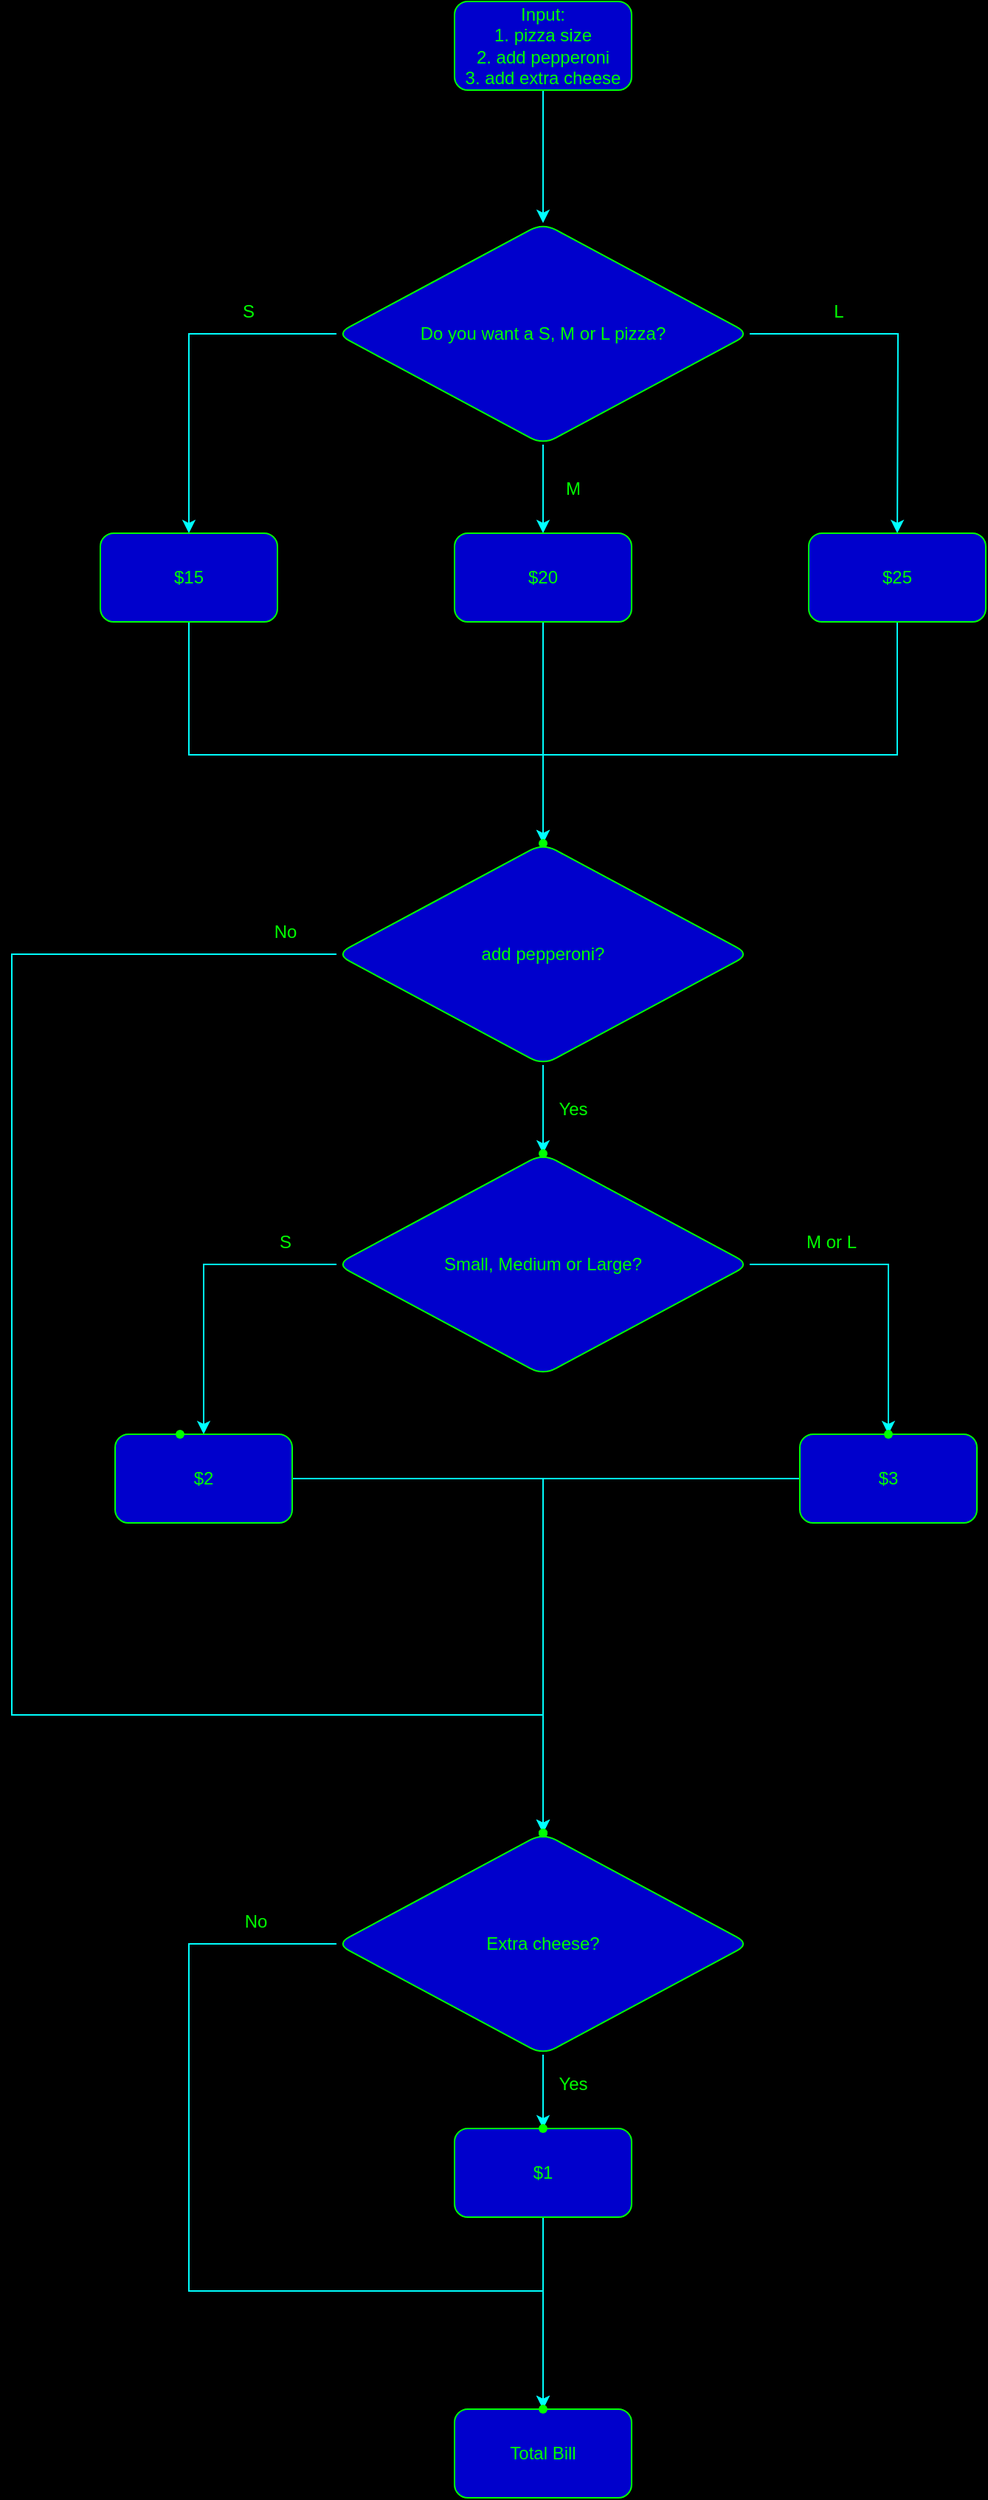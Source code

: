 <mxfile version="18.0.2" type="github">
  <diagram id="C5RBs43oDa-KdzZeNtuy" name="Page-1">
    <mxGraphModel dx="1673" dy="887" grid="1" gridSize="10" guides="1" tooltips="1" connect="1" arrows="1" fold="1" page="1" pageScale="1" pageWidth="827" pageHeight="1169" background="#000000" math="0" shadow="0">
      <root>
        <mxCell id="WIyWlLk6GJQsqaUBKTNV-0" />
        <mxCell id="WIyWlLk6GJQsqaUBKTNV-1" parent="WIyWlLk6GJQsqaUBKTNV-0" />
        <mxCell id="q96GQzXK0LWGDQ_hZyi3-2" value="" style="edgeStyle=orthogonalEdgeStyle;rounded=0;orthogonalLoop=1;jettySize=auto;html=1;strokeColor=#00FFFF;" edge="1" parent="WIyWlLk6GJQsqaUBKTNV-1" source="q96GQzXK0LWGDQ_hZyi3-0" target="q96GQzXK0LWGDQ_hZyi3-1">
          <mxGeometry relative="1" as="geometry" />
        </mxCell>
        <mxCell id="q96GQzXK0LWGDQ_hZyi3-0" value="&lt;font color=&quot;#00ff00&quot;&gt;Input:&lt;br&gt;1. pizza size&lt;br&gt;2. add pepperoni&lt;br&gt;3. add extra cheese&lt;/font&gt;" style="whiteSpace=wrap;html=1;rounded=1;fillColor=#0000CC;strokeColor=#00FF00;" vertex="1" parent="WIyWlLk6GJQsqaUBKTNV-1">
          <mxGeometry x="360" y="120" width="120" height="60" as="geometry" />
        </mxCell>
        <mxCell id="q96GQzXK0LWGDQ_hZyi3-4" value="" style="edgeStyle=orthogonalEdgeStyle;rounded=0;orthogonalLoop=1;jettySize=auto;html=1;fontColor=#00FF00;strokeColor=#00FFFF;" edge="1" parent="WIyWlLk6GJQsqaUBKTNV-1" source="q96GQzXK0LWGDQ_hZyi3-1" target="q96GQzXK0LWGDQ_hZyi3-3">
          <mxGeometry relative="1" as="geometry" />
        </mxCell>
        <mxCell id="q96GQzXK0LWGDQ_hZyi3-6" value="" style="edgeStyle=orthogonalEdgeStyle;rounded=0;orthogonalLoop=1;jettySize=auto;html=1;fontColor=#00FF00;strokeColor=#00FFFF;" edge="1" parent="WIyWlLk6GJQsqaUBKTNV-1" source="q96GQzXK0LWGDQ_hZyi3-1">
          <mxGeometry relative="1" as="geometry">
            <mxPoint x="420" y="480" as="targetPoint" />
          </mxGeometry>
        </mxCell>
        <mxCell id="q96GQzXK0LWGDQ_hZyi3-8" value="" style="edgeStyle=orthogonalEdgeStyle;rounded=0;orthogonalLoop=1;jettySize=auto;html=1;fontColor=#00FF00;strokeColor=#00FFFF;" edge="1" parent="WIyWlLk6GJQsqaUBKTNV-1" source="q96GQzXK0LWGDQ_hZyi3-1">
          <mxGeometry relative="1" as="geometry">
            <mxPoint x="660.029" y="480" as="targetPoint" />
          </mxGeometry>
        </mxCell>
        <mxCell id="q96GQzXK0LWGDQ_hZyi3-1" value="&lt;font color=&quot;#00ff00&quot;&gt;Do you want a S, M or L pizza?&lt;/font&gt;" style="rhombus;whiteSpace=wrap;html=1;rounded=1;fillColor=#0000CC;strokeColor=#00FF00;" vertex="1" parent="WIyWlLk6GJQsqaUBKTNV-1">
          <mxGeometry x="280" y="270" width="280" height="150" as="geometry" />
        </mxCell>
        <mxCell id="q96GQzXK0LWGDQ_hZyi3-16" value="" style="edgeStyle=orthogonalEdgeStyle;rounded=0;orthogonalLoop=1;jettySize=auto;html=1;fontColor=#00FF00;strokeColor=#00FFFF;" edge="1" parent="WIyWlLk6GJQsqaUBKTNV-1" source="q96GQzXK0LWGDQ_hZyi3-3" target="q96GQzXK0LWGDQ_hZyi3-15">
          <mxGeometry relative="1" as="geometry">
            <Array as="points">
              <mxPoint x="180" y="630" />
              <mxPoint x="420" y="630" />
            </Array>
          </mxGeometry>
        </mxCell>
        <mxCell id="q96GQzXK0LWGDQ_hZyi3-3" value="&lt;font color=&quot;#00ff00&quot;&gt;$15&lt;/font&gt;" style="whiteSpace=wrap;html=1;fillColor=#0000CC;strokeColor=#00FF00;rounded=1;" vertex="1" parent="WIyWlLk6GJQsqaUBKTNV-1">
          <mxGeometry x="120" y="480" width="120" height="60" as="geometry" />
        </mxCell>
        <mxCell id="q96GQzXK0LWGDQ_hZyi3-9" value="S" style="text;html=1;align=center;verticalAlign=middle;resizable=0;points=[];autosize=1;strokeColor=none;fillColor=none;fontColor=#00FF00;" vertex="1" parent="WIyWlLk6GJQsqaUBKTNV-1">
          <mxGeometry x="210" y="320" width="20" height="20" as="geometry" />
        </mxCell>
        <mxCell id="q96GQzXK0LWGDQ_hZyi3-10" value="M" style="text;html=1;align=center;verticalAlign=middle;resizable=0;points=[];autosize=1;strokeColor=none;fillColor=none;fontColor=#00FF00;" vertex="1" parent="WIyWlLk6GJQsqaUBKTNV-1">
          <mxGeometry x="425" y="440" width="30" height="20" as="geometry" />
        </mxCell>
        <mxCell id="q96GQzXK0LWGDQ_hZyi3-11" value="L" style="text;html=1;align=center;verticalAlign=middle;resizable=0;points=[];autosize=1;strokeColor=none;fillColor=none;fontColor=#00FF00;" vertex="1" parent="WIyWlLk6GJQsqaUBKTNV-1">
          <mxGeometry x="610" y="320" width="20" height="20" as="geometry" />
        </mxCell>
        <mxCell id="q96GQzXK0LWGDQ_hZyi3-17" value="" style="edgeStyle=orthogonalEdgeStyle;rounded=0;orthogonalLoop=1;jettySize=auto;html=1;fontColor=#00FF00;strokeColor=#00FFFF;" edge="1" parent="WIyWlLk6GJQsqaUBKTNV-1" source="q96GQzXK0LWGDQ_hZyi3-12" target="q96GQzXK0LWGDQ_hZyi3-15">
          <mxGeometry relative="1" as="geometry" />
        </mxCell>
        <mxCell id="q96GQzXK0LWGDQ_hZyi3-12" value="&lt;font color=&quot;#00ff00&quot;&gt;$20&lt;/font&gt;" style="whiteSpace=wrap;html=1;fillColor=#0000CC;strokeColor=#00FF00;rounded=1;" vertex="1" parent="WIyWlLk6GJQsqaUBKTNV-1">
          <mxGeometry x="360" y="480" width="120" height="60" as="geometry" />
        </mxCell>
        <mxCell id="q96GQzXK0LWGDQ_hZyi3-19" value="" style="edgeStyle=orthogonalEdgeStyle;rounded=0;orthogonalLoop=1;jettySize=auto;html=1;fontColor=#00FF00;strokeColor=#00FFFF;" edge="1" parent="WIyWlLk6GJQsqaUBKTNV-1" source="q96GQzXK0LWGDQ_hZyi3-13" target="q96GQzXK0LWGDQ_hZyi3-18">
          <mxGeometry relative="1" as="geometry">
            <Array as="points">
              <mxPoint x="660" y="630" />
              <mxPoint x="420" y="630" />
            </Array>
          </mxGeometry>
        </mxCell>
        <mxCell id="q96GQzXK0LWGDQ_hZyi3-13" value="&lt;font color=&quot;#00ff00&quot;&gt;$25&lt;/font&gt;" style="whiteSpace=wrap;html=1;fillColor=#0000CC;strokeColor=#00FF00;rounded=1;" vertex="1" parent="WIyWlLk6GJQsqaUBKTNV-1">
          <mxGeometry x="600" y="480" width="120" height="60" as="geometry" />
        </mxCell>
        <mxCell id="q96GQzXK0LWGDQ_hZyi3-35" value="" style="edgeStyle=orthogonalEdgeStyle;rounded=0;orthogonalLoop=1;jettySize=auto;html=1;fontColor=#00FF00;strokeColor=#00FFFF;entryX=0.5;entryY=0;entryDx=0;entryDy=0;" edge="1" parent="WIyWlLk6GJQsqaUBKTNV-1" source="q96GQzXK0LWGDQ_hZyi3-14" target="q96GQzXK0LWGDQ_hZyi3-33">
          <mxGeometry relative="1" as="geometry" />
        </mxCell>
        <mxCell id="q96GQzXK0LWGDQ_hZyi3-38" value="" style="edgeStyle=orthogonalEdgeStyle;rounded=0;orthogonalLoop=1;jettySize=auto;html=1;fontColor=#00FF00;strokeColor=#00FFFF;" edge="1" parent="WIyWlLk6GJQsqaUBKTNV-1" source="q96GQzXK0LWGDQ_hZyi3-14" target="q96GQzXK0LWGDQ_hZyi3-37">
          <mxGeometry relative="1" as="geometry" />
        </mxCell>
        <mxCell id="q96GQzXK0LWGDQ_hZyi3-14" value="&lt;font color=&quot;#00ff00&quot;&gt;Small, Medium or Large?&lt;/font&gt;" style="rhombus;whiteSpace=wrap;html=1;rounded=1;fillColor=#0000CC;strokeColor=#00FF00;" vertex="1" parent="WIyWlLk6GJQsqaUBKTNV-1">
          <mxGeometry x="280" y="900" width="280" height="150" as="geometry" />
        </mxCell>
        <mxCell id="q96GQzXK0LWGDQ_hZyi3-15" value="" style="shape=waypoint;sketch=0;size=6;pointerEvents=1;points=[];fillColor=#0000CC;resizable=0;rotatable=0;perimeter=centerPerimeter;snapToPoint=1;strokeColor=#00FF00;rounded=1;" vertex="1" parent="WIyWlLk6GJQsqaUBKTNV-1">
          <mxGeometry x="400" y="670" width="40" height="40" as="geometry" />
        </mxCell>
        <mxCell id="q96GQzXK0LWGDQ_hZyi3-18" value="" style="shape=waypoint;sketch=0;size=6;pointerEvents=1;points=[];fillColor=#0000CC;resizable=0;rotatable=0;perimeter=centerPerimeter;snapToPoint=1;strokeColor=#00FF00;rounded=1;" vertex="1" parent="WIyWlLk6GJQsqaUBKTNV-1">
          <mxGeometry x="394" y="680" width="40" height="40" as="geometry" />
        </mxCell>
        <mxCell id="q96GQzXK0LWGDQ_hZyi3-73" value="" style="edgeStyle=orthogonalEdgeStyle;rounded=0;orthogonalLoop=1;jettySize=auto;html=1;fontColor=#00FF00;strokeColor=#00FFFF;" edge="1" parent="WIyWlLk6GJQsqaUBKTNV-1" source="q96GQzXK0LWGDQ_hZyi3-32" target="q96GQzXK0LWGDQ_hZyi3-72">
          <mxGeometry relative="1" as="geometry">
            <Array as="points">
              <mxPoint x="420" y="1120" />
            </Array>
          </mxGeometry>
        </mxCell>
        <mxCell id="q96GQzXK0LWGDQ_hZyi3-32" value="&lt;font color=&quot;#00ff00&quot;&gt;$3&lt;/font&gt;" style="whiteSpace=wrap;html=1;fillColor=#0000CC;strokeColor=#00FF00;rounded=1;" vertex="1" parent="WIyWlLk6GJQsqaUBKTNV-1">
          <mxGeometry x="594" y="1090" width="120" height="60" as="geometry" />
        </mxCell>
        <mxCell id="q96GQzXK0LWGDQ_hZyi3-71" value="" style="edgeStyle=orthogonalEdgeStyle;rounded=0;orthogonalLoop=1;jettySize=auto;html=1;fontColor=#00FF00;strokeColor=#00FFFF;" edge="1" parent="WIyWlLk6GJQsqaUBKTNV-1" source="q96GQzXK0LWGDQ_hZyi3-33" target="q96GQzXK0LWGDQ_hZyi3-70">
          <mxGeometry relative="1" as="geometry">
            <Array as="points">
              <mxPoint x="420" y="1120" />
              <mxPoint x="420" y="1340" />
            </Array>
          </mxGeometry>
        </mxCell>
        <mxCell id="q96GQzXK0LWGDQ_hZyi3-33" value="&lt;font color=&quot;#00ff00&quot;&gt;$2&lt;/font&gt;" style="whiteSpace=wrap;html=1;fillColor=#0000CC;strokeColor=#00FF00;rounded=1;" vertex="1" parent="WIyWlLk6GJQsqaUBKTNV-1">
          <mxGeometry x="130" y="1090" width="120" height="60" as="geometry" />
        </mxCell>
        <mxCell id="q96GQzXK0LWGDQ_hZyi3-34" value="" style="shape=waypoint;sketch=0;size=6;pointerEvents=1;points=[];fillColor=#0000CC;resizable=0;rotatable=0;perimeter=centerPerimeter;snapToPoint=1;strokeColor=#00FF00;rounded=1;" vertex="1" parent="WIyWlLk6GJQsqaUBKTNV-1">
          <mxGeometry x="154" y="1070" width="40" height="40" as="geometry" />
        </mxCell>
        <mxCell id="q96GQzXK0LWGDQ_hZyi3-37" value="" style="shape=waypoint;sketch=0;size=6;pointerEvents=1;points=[];fillColor=#0000CC;resizable=0;rotatable=0;perimeter=centerPerimeter;snapToPoint=1;strokeColor=#00FF00;rounded=1;" vertex="1" parent="WIyWlLk6GJQsqaUBKTNV-1">
          <mxGeometry x="634" y="1070" width="40" height="40" as="geometry" />
        </mxCell>
        <mxCell id="q96GQzXK0LWGDQ_hZyi3-40" value="S" style="text;html=1;align=center;verticalAlign=middle;resizable=0;points=[];autosize=1;strokeColor=none;fillColor=none;fontColor=#00FF00;" vertex="1" parent="WIyWlLk6GJQsqaUBKTNV-1">
          <mxGeometry x="235" y="950" width="20" height="20" as="geometry" />
        </mxCell>
        <mxCell id="q96GQzXK0LWGDQ_hZyi3-41" value="M or L" style="text;html=1;align=center;verticalAlign=middle;resizable=0;points=[];autosize=1;strokeColor=none;fillColor=none;fontColor=#00FF00;" vertex="1" parent="WIyWlLk6GJQsqaUBKTNV-1">
          <mxGeometry x="590" y="950" width="50" height="20" as="geometry" />
        </mxCell>
        <mxCell id="q96GQzXK0LWGDQ_hZyi3-49" value="" style="edgeStyle=orthogonalEdgeStyle;rounded=0;orthogonalLoop=1;jettySize=auto;html=1;fontColor=#00FF00;strokeColor=#00FFFF;exitX=0.5;exitY=1;exitDx=0;exitDy=0;entryX=0.5;entryY=0;entryDx=0;entryDy=0;" edge="1" parent="WIyWlLk6GJQsqaUBKTNV-1" source="q96GQzXK0LWGDQ_hZyi3-42" target="q96GQzXK0LWGDQ_hZyi3-47">
          <mxGeometry relative="1" as="geometry">
            <mxPoint x="410" y="1550" as="targetPoint" />
            <Array as="points" />
          </mxGeometry>
        </mxCell>
        <mxCell id="q96GQzXK0LWGDQ_hZyi3-54" value="" style="edgeStyle=orthogonalEdgeStyle;rounded=0;orthogonalLoop=1;jettySize=auto;html=1;fontColor=#00FF00;strokeColor=#00FFFF;" edge="1" parent="WIyWlLk6GJQsqaUBKTNV-1" source="q96GQzXK0LWGDQ_hZyi3-42" target="q96GQzXK0LWGDQ_hZyi3-55">
          <mxGeometry relative="1" as="geometry">
            <mxPoint x="420.0" y="1690" as="targetPoint" />
            <Array as="points">
              <mxPoint x="180" y="1435" />
              <mxPoint x="180" y="1670" />
              <mxPoint x="420" y="1670" />
            </Array>
          </mxGeometry>
        </mxCell>
        <mxCell id="q96GQzXK0LWGDQ_hZyi3-42" value="&lt;font color=&quot;#00ff00&quot;&gt;Extra cheese?&lt;/font&gt;" style="rhombus;whiteSpace=wrap;html=1;rounded=1;fillColor=#0000CC;strokeColor=#00FF00;" vertex="1" parent="WIyWlLk6GJQsqaUBKTNV-1">
          <mxGeometry x="280" y="1360" width="280" height="150" as="geometry" />
        </mxCell>
        <mxCell id="q96GQzXK0LWGDQ_hZyi3-56" value="" style="edgeStyle=orthogonalEdgeStyle;rounded=0;orthogonalLoop=1;jettySize=auto;html=1;fontColor=#00FF00;strokeColor=#00FFFF;" edge="1" parent="WIyWlLk6GJQsqaUBKTNV-1" source="q96GQzXK0LWGDQ_hZyi3-47" target="q96GQzXK0LWGDQ_hZyi3-55">
          <mxGeometry relative="1" as="geometry">
            <Array as="points">
              <mxPoint x="420" y="1640" />
              <mxPoint x="420" y="1640" />
            </Array>
          </mxGeometry>
        </mxCell>
        <mxCell id="q96GQzXK0LWGDQ_hZyi3-47" value="&lt;font color=&quot;#00ff00&quot;&gt;$1&lt;/font&gt;" style="whiteSpace=wrap;html=1;fillColor=#0000CC;strokeColor=#00FF00;rounded=1;" vertex="1" parent="WIyWlLk6GJQsqaUBKTNV-1">
          <mxGeometry x="360" y="1560" width="120" height="60" as="geometry" />
        </mxCell>
        <mxCell id="q96GQzXK0LWGDQ_hZyi3-48" value="" style="shape=waypoint;sketch=0;size=6;pointerEvents=1;points=[];fillColor=#0000CC;resizable=0;rotatable=0;perimeter=centerPerimeter;snapToPoint=1;strokeColor=#00FF00;rounded=1;" vertex="1" parent="WIyWlLk6GJQsqaUBKTNV-1">
          <mxGeometry x="400" y="1540" width="40" height="40" as="geometry" />
        </mxCell>
        <mxCell id="q96GQzXK0LWGDQ_hZyi3-50" value="Yes" style="text;html=1;align=center;verticalAlign=middle;resizable=0;points=[];autosize=1;strokeColor=none;fillColor=none;fontColor=#00FF00;" vertex="1" parent="WIyWlLk6GJQsqaUBKTNV-1">
          <mxGeometry x="420" y="1520" width="40" height="20" as="geometry" />
        </mxCell>
        <mxCell id="q96GQzXK0LWGDQ_hZyi3-51" value="No" style="text;html=1;align=center;verticalAlign=middle;resizable=0;points=[];autosize=1;strokeColor=none;fillColor=none;fontColor=#00FF00;" vertex="1" parent="WIyWlLk6GJQsqaUBKTNV-1">
          <mxGeometry x="210.0" y="1410" width="30" height="20" as="geometry" />
        </mxCell>
        <mxCell id="q96GQzXK0LWGDQ_hZyi3-53" value="&lt;font color=&quot;#00ff00&quot;&gt;Total Bill&lt;/font&gt;" style="whiteSpace=wrap;html=1;fillColor=#0000CC;strokeColor=#00FF00;rounded=1;" vertex="1" parent="WIyWlLk6GJQsqaUBKTNV-1">
          <mxGeometry x="360.0" y="1750" width="120" height="60" as="geometry" />
        </mxCell>
        <mxCell id="q96GQzXK0LWGDQ_hZyi3-55" value="" style="shape=waypoint;sketch=0;size=6;pointerEvents=1;points=[];fillColor=#0000CC;resizable=0;rotatable=0;perimeter=centerPerimeter;snapToPoint=1;strokeColor=#00FF00;rounded=1;" vertex="1" parent="WIyWlLk6GJQsqaUBKTNV-1">
          <mxGeometry x="400.0" y="1730" width="40" height="40" as="geometry" />
        </mxCell>
        <mxCell id="q96GQzXK0LWGDQ_hZyi3-62" value="" style="edgeStyle=orthogonalEdgeStyle;rounded=0;orthogonalLoop=1;jettySize=auto;html=1;fontColor=#00FF00;strokeColor=#00FFFF;" edge="1" parent="WIyWlLk6GJQsqaUBKTNV-1" source="q96GQzXK0LWGDQ_hZyi3-60" target="q96GQzXK0LWGDQ_hZyi3-61">
          <mxGeometry relative="1" as="geometry">
            <Array as="points">
              <mxPoint x="60" y="765" />
              <mxPoint x="60" y="1280" />
              <mxPoint x="420" y="1280" />
              <mxPoint x="420" y="1340" />
            </Array>
          </mxGeometry>
        </mxCell>
        <mxCell id="q96GQzXK0LWGDQ_hZyi3-65" value="" style="edgeStyle=orthogonalEdgeStyle;rounded=0;orthogonalLoop=1;jettySize=auto;html=1;fontColor=#00FF00;strokeColor=#00FFFF;exitX=0.5;exitY=1;exitDx=0;exitDy=0;" edge="1" parent="WIyWlLk6GJQsqaUBKTNV-1" source="q96GQzXK0LWGDQ_hZyi3-60" target="q96GQzXK0LWGDQ_hZyi3-64">
          <mxGeometry relative="1" as="geometry">
            <Array as="points" />
          </mxGeometry>
        </mxCell>
        <mxCell id="q96GQzXK0LWGDQ_hZyi3-60" value="&lt;font color=&quot;#00ff00&quot;&gt;add pepperoni?&lt;/font&gt;" style="rhombus;whiteSpace=wrap;html=1;rounded=1;fillColor=#0000CC;strokeColor=#00FF00;" vertex="1" parent="WIyWlLk6GJQsqaUBKTNV-1">
          <mxGeometry x="280" y="690" width="280" height="150" as="geometry" />
        </mxCell>
        <mxCell id="q96GQzXK0LWGDQ_hZyi3-61" value="" style="shape=waypoint;sketch=0;size=6;pointerEvents=1;points=[];fillColor=#0000CC;resizable=0;rotatable=0;perimeter=centerPerimeter;snapToPoint=1;strokeColor=#00FF00;rounded=1;" vertex="1" parent="WIyWlLk6GJQsqaUBKTNV-1">
          <mxGeometry x="400" y="1340" width="40" height="40" as="geometry" />
        </mxCell>
        <mxCell id="q96GQzXK0LWGDQ_hZyi3-63" value="No" style="text;html=1;align=center;verticalAlign=middle;resizable=0;points=[];autosize=1;strokeColor=none;fillColor=none;fontColor=#00FF00;" vertex="1" parent="WIyWlLk6GJQsqaUBKTNV-1">
          <mxGeometry x="230" y="740" width="30" height="20" as="geometry" />
        </mxCell>
        <mxCell id="q96GQzXK0LWGDQ_hZyi3-64" value="" style="shape=waypoint;sketch=0;size=6;pointerEvents=1;points=[];fillColor=#0000CC;resizable=0;rotatable=0;perimeter=centerPerimeter;snapToPoint=1;strokeColor=#00FF00;rounded=1;" vertex="1" parent="WIyWlLk6GJQsqaUBKTNV-1">
          <mxGeometry x="400" y="880" width="40" height="40" as="geometry" />
        </mxCell>
        <mxCell id="q96GQzXK0LWGDQ_hZyi3-66" value="Yes" style="text;html=1;align=center;verticalAlign=middle;resizable=0;points=[];autosize=1;strokeColor=none;fillColor=none;fontColor=#00FF00;" vertex="1" parent="WIyWlLk6GJQsqaUBKTNV-1">
          <mxGeometry x="420" y="860" width="40" height="20" as="geometry" />
        </mxCell>
        <mxCell id="q96GQzXK0LWGDQ_hZyi3-70" value="" style="shape=waypoint;sketch=0;size=6;pointerEvents=1;points=[];fillColor=#0000CC;resizable=0;rotatable=0;perimeter=centerPerimeter;snapToPoint=1;strokeColor=#00FF00;rounded=1;" vertex="1" parent="WIyWlLk6GJQsqaUBKTNV-1">
          <mxGeometry x="400.0" y="1340" width="40" height="40" as="geometry" />
        </mxCell>
        <mxCell id="q96GQzXK0LWGDQ_hZyi3-72" value="" style="shape=waypoint;sketch=0;size=6;pointerEvents=1;points=[];fillColor=#0000CC;resizable=0;rotatable=0;perimeter=centerPerimeter;snapToPoint=1;strokeColor=#00FF00;rounded=1;" vertex="1" parent="WIyWlLk6GJQsqaUBKTNV-1">
          <mxGeometry x="400" y="1340" width="40" height="40" as="geometry" />
        </mxCell>
      </root>
    </mxGraphModel>
  </diagram>
</mxfile>
